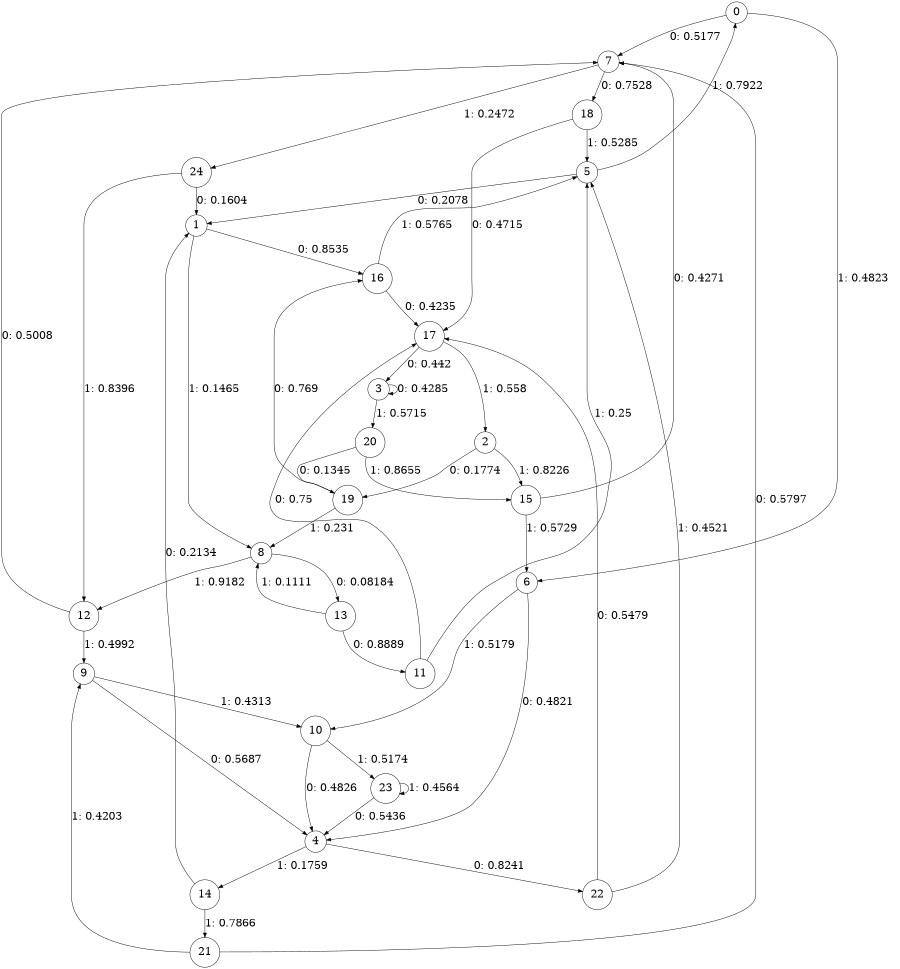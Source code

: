 digraph "ch13faceL7" {
size = "6,8.5";
ratio = "fill";
node [shape = circle];
node [fontsize = 24];
edge [fontsize = 24];
0 -> 7 [label = "0: 0.5177   "];
0 -> 6 [label = "1: 0.4823   "];
1 -> 16 [label = "0: 0.8535   "];
1 -> 8 [label = "1: 0.1465   "];
2 -> 19 [label = "0: 0.1774   "];
2 -> 15 [label = "1: 0.8226   "];
3 -> 3 [label = "0: 0.4285   "];
3 -> 20 [label = "1: 0.5715   "];
4 -> 22 [label = "0: 0.8241   "];
4 -> 14 [label = "1: 0.1759   "];
5 -> 1 [label = "0: 0.2078   "];
5 -> 0 [label = "1: 0.7922   "];
6 -> 4 [label = "0: 0.4821   "];
6 -> 10 [label = "1: 0.5179   "];
7 -> 18 [label = "0: 0.7528   "];
7 -> 24 [label = "1: 0.2472   "];
8 -> 13 [label = "0: 0.08184  "];
8 -> 12 [label = "1: 0.9182   "];
9 -> 4 [label = "0: 0.5687   "];
9 -> 10 [label = "1: 0.4313   "];
10 -> 4 [label = "0: 0.4826   "];
10 -> 23 [label = "1: 0.5174   "];
11 -> 17 [label = "0: 0.75     "];
11 -> 5 [label = "1: 0.25     "];
12 -> 7 [label = "0: 0.5008   "];
12 -> 9 [label = "1: 0.4992   "];
13 -> 11 [label = "0: 0.8889   "];
13 -> 8 [label = "1: 0.1111   "];
14 -> 1 [label = "0: 0.2134   "];
14 -> 21 [label = "1: 0.7866   "];
15 -> 7 [label = "0: 0.4271   "];
15 -> 6 [label = "1: 0.5729   "];
16 -> 17 [label = "0: 0.4235   "];
16 -> 5 [label = "1: 0.5765   "];
17 -> 3 [label = "0: 0.442    "];
17 -> 2 [label = "1: 0.558    "];
18 -> 17 [label = "0: 0.4715   "];
18 -> 5 [label = "1: 0.5285   "];
19 -> 16 [label = "0: 0.769    "];
19 -> 8 [label = "1: 0.231    "];
20 -> 19 [label = "0: 0.1345   "];
20 -> 15 [label = "1: 0.8655   "];
21 -> 7 [label = "0: 0.5797   "];
21 -> 9 [label = "1: 0.4203   "];
22 -> 17 [label = "0: 0.5479   "];
22 -> 5 [label = "1: 0.4521   "];
23 -> 4 [label = "0: 0.5436   "];
23 -> 23 [label = "1: 0.4564   "];
24 -> 1 [label = "0: 0.1604   "];
24 -> 12 [label = "1: 0.8396   "];
}